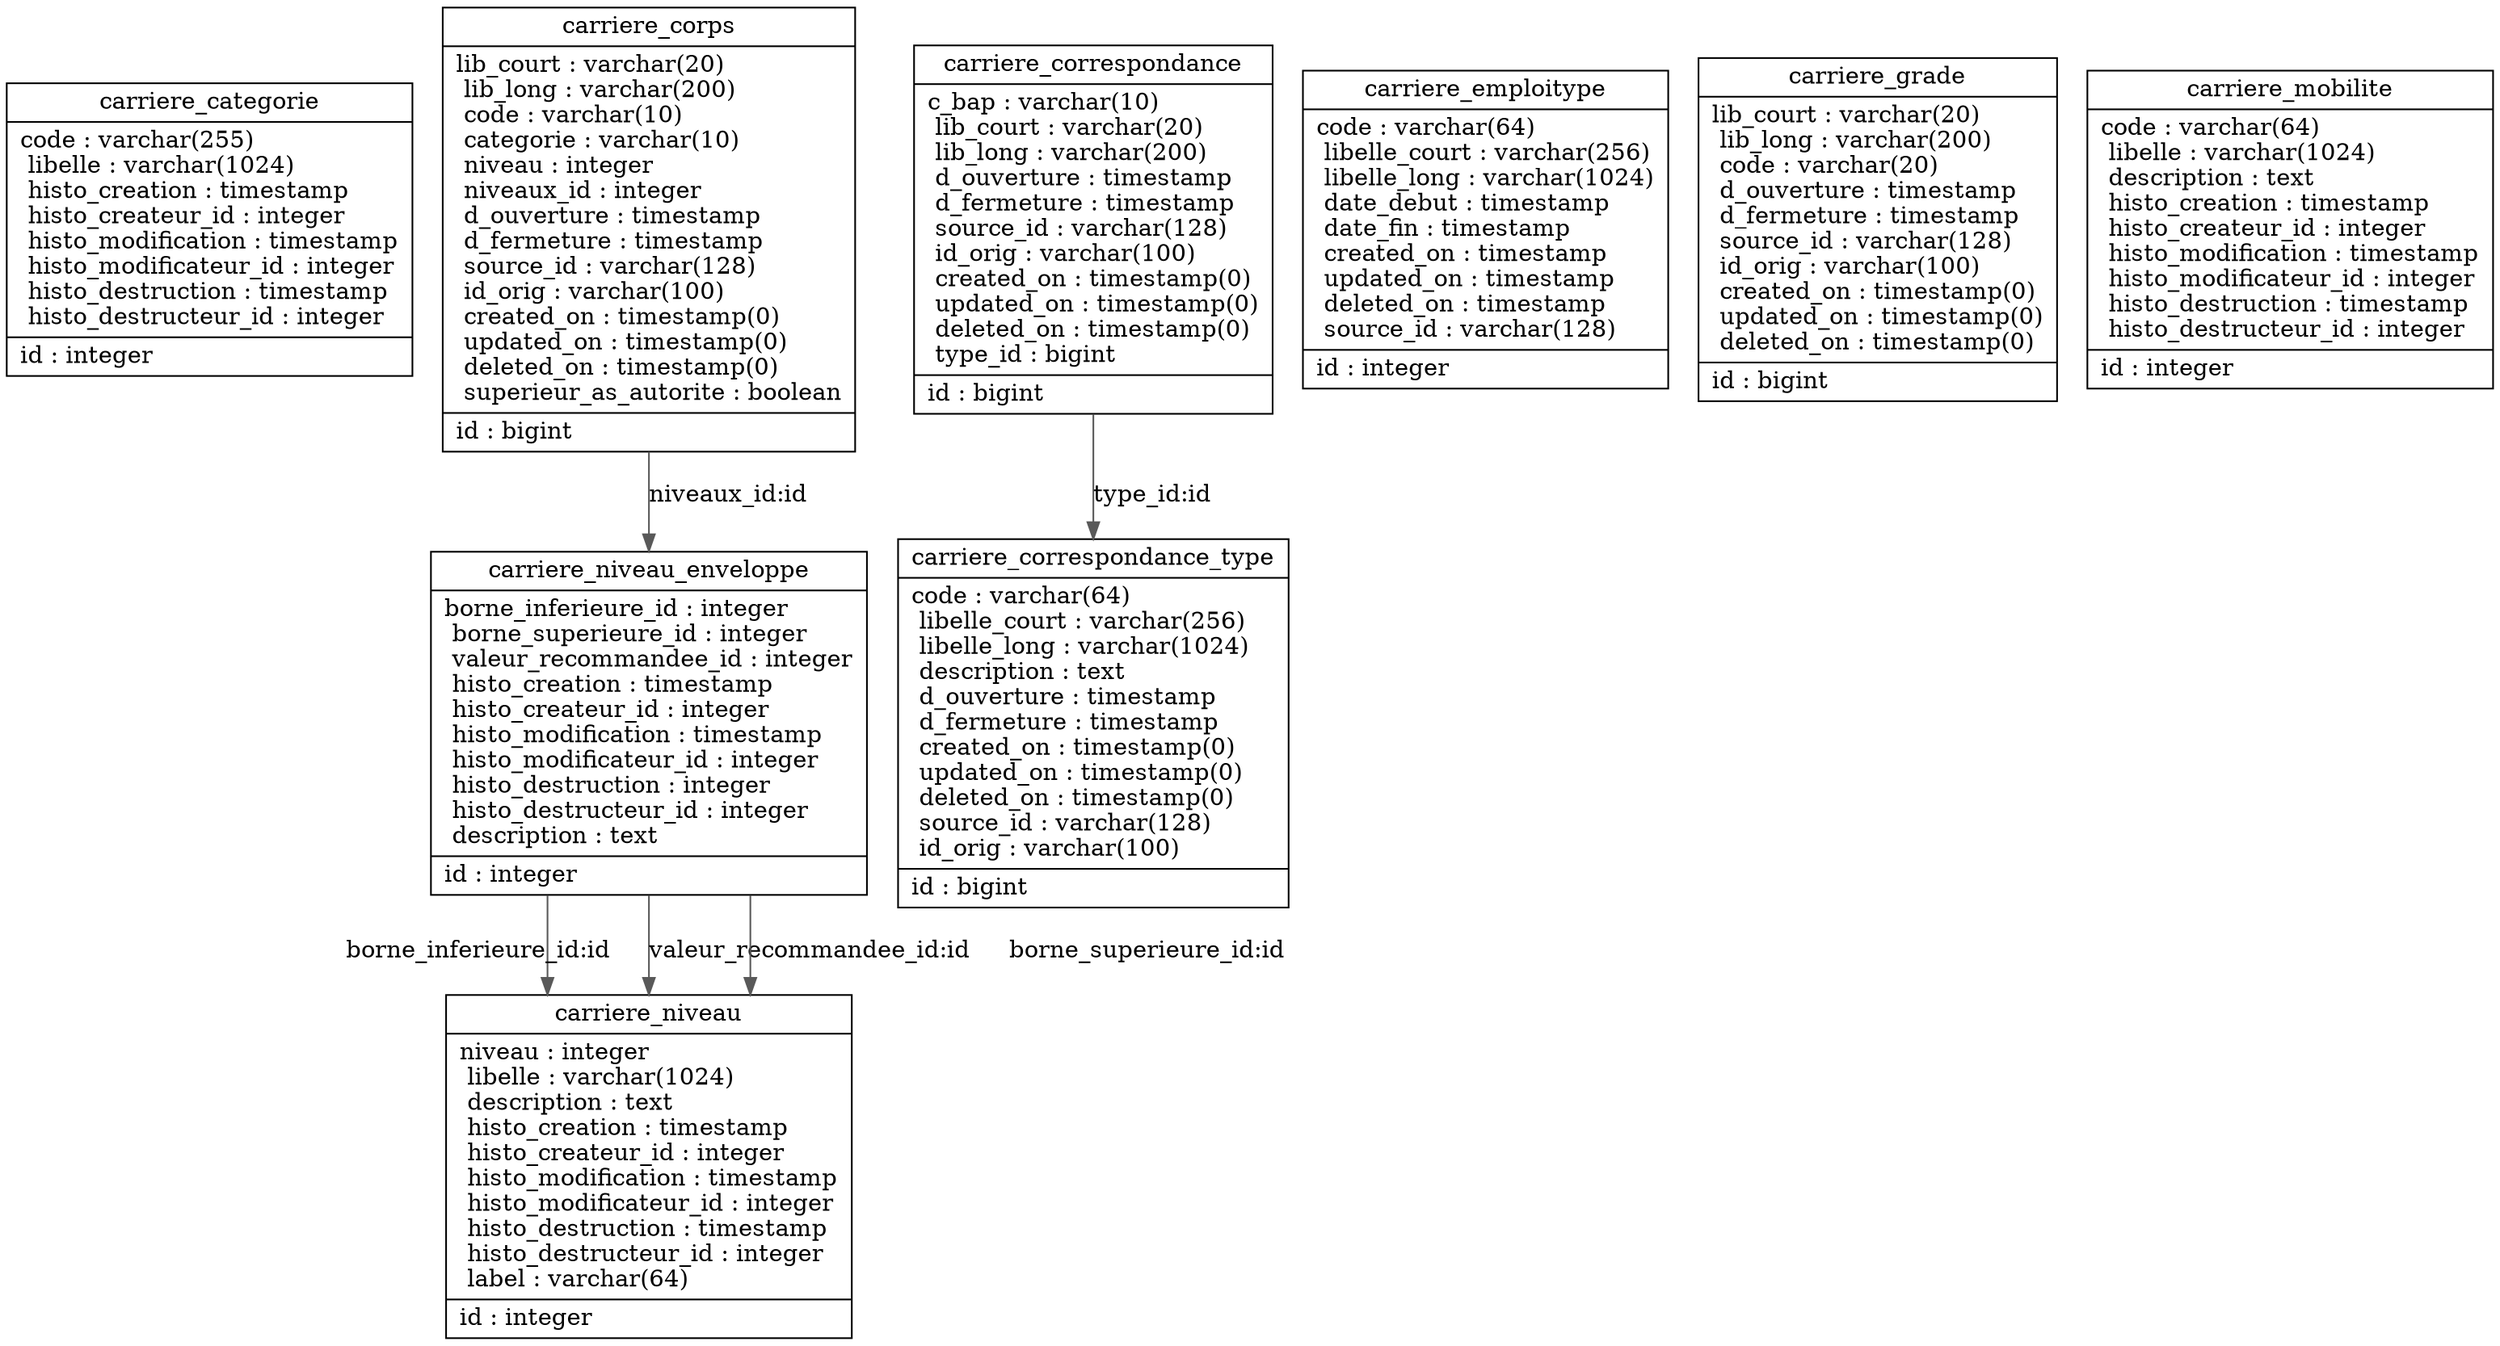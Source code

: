 digraph "carriere_categorie" {

splines  = ortho;
fontname = "Inconsolata";

node [colorscheme = ylgnbu4];
edge [colorscheme = dark28, dir = both];

carriere_categorie           [shape = record, label = "{ carriere_categorie |  code : varchar(255)\l  libelle : varchar(1024)\l  histo_creation : timestamp\l  histo_createur_id : integer\l  histo_modification : timestamp\l  histo_modificateur_id : integer\l  histo_destruction : timestamp\l  histo_destructeur_id : integer\l| id : integer\l }"];
carriere_corps               [shape = record, label = "{ carriere_corps |  lib_court : varchar(20)\l  lib_long : varchar(200)\l  code : varchar(10)\l  categorie : varchar(10)\l  niveau : integer\l  niveaux_id : integer\l  d_ouverture : timestamp\l  d_fermeture : timestamp\l  source_id : varchar(128)\l  id_orig : varchar(100)\l  created_on : timestamp(0)\l  updated_on : timestamp(0)\l  deleted_on : timestamp(0)\l  superieur_as_autorite : boolean\l| id : bigint\l }"];
carriere_correspondance      [shape = record, label = "{ carriere_correspondance |  c_bap : varchar(10)\l  lib_court : varchar(20)\l  lib_long : varchar(200)\l  d_ouverture : timestamp\l  d_fermeture : timestamp\l  source_id : varchar(128)\l  id_orig : varchar(100)\l  created_on : timestamp(0)\l  updated_on : timestamp(0)\l  deleted_on : timestamp(0)\l  type_id : bigint\l| id : bigint\l }"];
carriere_correspondance_type [shape = record, label = "{ carriere_correspondance_type |  code : varchar(64)\l  libelle_court : varchar(256)\l  libelle_long : varchar(1024)\l  description : text\l  d_ouverture : timestamp\l  d_fermeture : timestamp\l  created_on : timestamp(0)\l  updated_on : timestamp(0)\l  deleted_on : timestamp(0)\l  source_id : varchar(128)\l  id_orig : varchar(100)\l| id : bigint\l }"];
carriere_emploitype          [shape = record, label = "{ carriere_emploitype |  code : varchar(64)\l  libelle_court : varchar(256)\l  libelle_long : varchar(1024)\l  date_debut : timestamp\l  date_fin : timestamp\l  created_on : timestamp\l  updated_on : timestamp\l  deleted_on : timestamp\l  source_id : varchar(128)\l| id : integer\l }"];
carriere_grade               [shape = record, label = "{ carriere_grade |  lib_court : varchar(20)\l  lib_long : varchar(200)\l  code : varchar(20)\l  d_ouverture : timestamp\l  d_fermeture : timestamp\l  source_id : varchar(128)\l  id_orig : varchar(100)\l  created_on : timestamp(0)\l  updated_on : timestamp(0)\l  deleted_on : timestamp(0)\l| id : bigint\l }"];
carriere_mobilite            [shape = record, label = "{ carriere_mobilite |  code : varchar(64)\l  libelle : varchar(1024)\l  description : text\l  histo_creation : timestamp\l  histo_createur_id : integer\l  histo_modification : timestamp\l  histo_modificateur_id : integer\l  histo_destruction : timestamp\l  histo_destructeur_id : integer\l| id : integer\l }"];
carriere_niveau              [shape = record, label = "{ carriere_niveau |  niveau : integer\l  libelle : varchar(1024)\l  description : text\l  histo_creation : timestamp\l  histo_createur_id : integer\l  histo_modification : timestamp\l  histo_modificateur_id : integer\l  histo_destruction : timestamp\l  histo_destructeur_id : integer\l  label : varchar(64)\l| id : integer\l }"];
carriere_niveau_enveloppe    [shape = record, label = "{ carriere_niveau_enveloppe |  borne_inferieure_id : integer\l  borne_superieure_id : integer\l  valeur_recommandee_id : integer\l  histo_creation : timestamp\l  histo_createur_id : integer\l  histo_modification : timestamp\l  histo_modificateur_id : integer\l  histo_destruction : integer\l  histo_destructeur_id : integer\l  description : text\l| id : integer\l }"];

carriere_corps               -> carriere_niveau_enveloppe    [color = "#595959", style = solid , arrowtail = none    , arrowhead = normal  , taillabel = "", label = "niveaux_id:id", headlabel = ""];
carriere_correspondance      -> carriere_correspondance_type [color = "#595959", style = solid , arrowtail = none    , arrowhead = normal  , taillabel = "", label = "type_id:id", headlabel = ""];
carriere_niveau_enveloppe    -> carriere_niveau              [color = "#595959", style = solid , arrowtail = none    , arrowhead = normal  , taillabel = "", label = "borne_inferieure_id:id", headlabel = ""];
carriere_niveau_enveloppe    -> carriere_niveau              [color = "#595959", style = solid , arrowtail = none    , arrowhead = normal  , taillabel = "", label = "valeur_recommandee_id:id", headlabel = ""];
carriere_niveau_enveloppe    -> carriere_niveau              [color = "#595959", style = solid , arrowtail = none    , arrowhead = normal  , taillabel = "", label = "borne_superieure_id:id", headlabel = ""];

}
